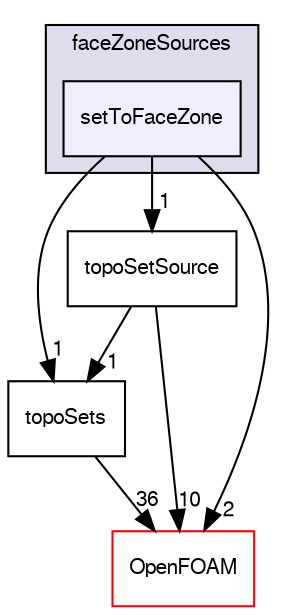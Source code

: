 digraph "src/meshTools/sets/faceZoneSources/setToFaceZone" {
  bgcolor=transparent;
  compound=true
  node [ fontsize="10", fontname="FreeSans"];
  edge [ labelfontsize="10", labelfontname="FreeSans"];
  subgraph clusterdir_4ed044d1462409f2b1ba746a0a6a4e12 {
    graph [ bgcolor="#ddddee", pencolor="black", label="faceZoneSources" fontname="FreeSans", fontsize="10", URL="dir_4ed044d1462409f2b1ba746a0a6a4e12.html"]
  dir_3371fddfc872166d7cbc255c231c858b [shape=box, label="setToFaceZone", style="filled", fillcolor="#eeeeff", pencolor="black", URL="dir_3371fddfc872166d7cbc255c231c858b.html"];
  }
  dir_d23dbc881ee772048f144c3220c0e8b5 [shape=box label="topoSets" URL="dir_d23dbc881ee772048f144c3220c0e8b5.html"];
  dir_ffdc7a49b4414cf981ba8f0aa91f3c24 [shape=box label="topoSetSource" URL="dir_ffdc7a49b4414cf981ba8f0aa91f3c24.html"];
  dir_c5473ff19b20e6ec4dfe5c310b3778a8 [shape=box label="OpenFOAM" color="red" URL="dir_c5473ff19b20e6ec4dfe5c310b3778a8.html"];
  dir_3371fddfc872166d7cbc255c231c858b->dir_d23dbc881ee772048f144c3220c0e8b5 [headlabel="1", labeldistance=1.5 headhref="dir_001687_001699.html"];
  dir_3371fddfc872166d7cbc255c231c858b->dir_ffdc7a49b4414cf981ba8f0aa91f3c24 [headlabel="1", labeldistance=1.5 headhref="dir_001687_001701.html"];
  dir_3371fddfc872166d7cbc255c231c858b->dir_c5473ff19b20e6ec4dfe5c310b3778a8 [headlabel="2", labeldistance=1.5 headhref="dir_001687_001732.html"];
  dir_d23dbc881ee772048f144c3220c0e8b5->dir_c5473ff19b20e6ec4dfe5c310b3778a8 [headlabel="36", labeldistance=1.5 headhref="dir_001699_001732.html"];
  dir_ffdc7a49b4414cf981ba8f0aa91f3c24->dir_d23dbc881ee772048f144c3220c0e8b5 [headlabel="1", labeldistance=1.5 headhref="dir_001701_001699.html"];
  dir_ffdc7a49b4414cf981ba8f0aa91f3c24->dir_c5473ff19b20e6ec4dfe5c310b3778a8 [headlabel="10", labeldistance=1.5 headhref="dir_001701_001732.html"];
}
